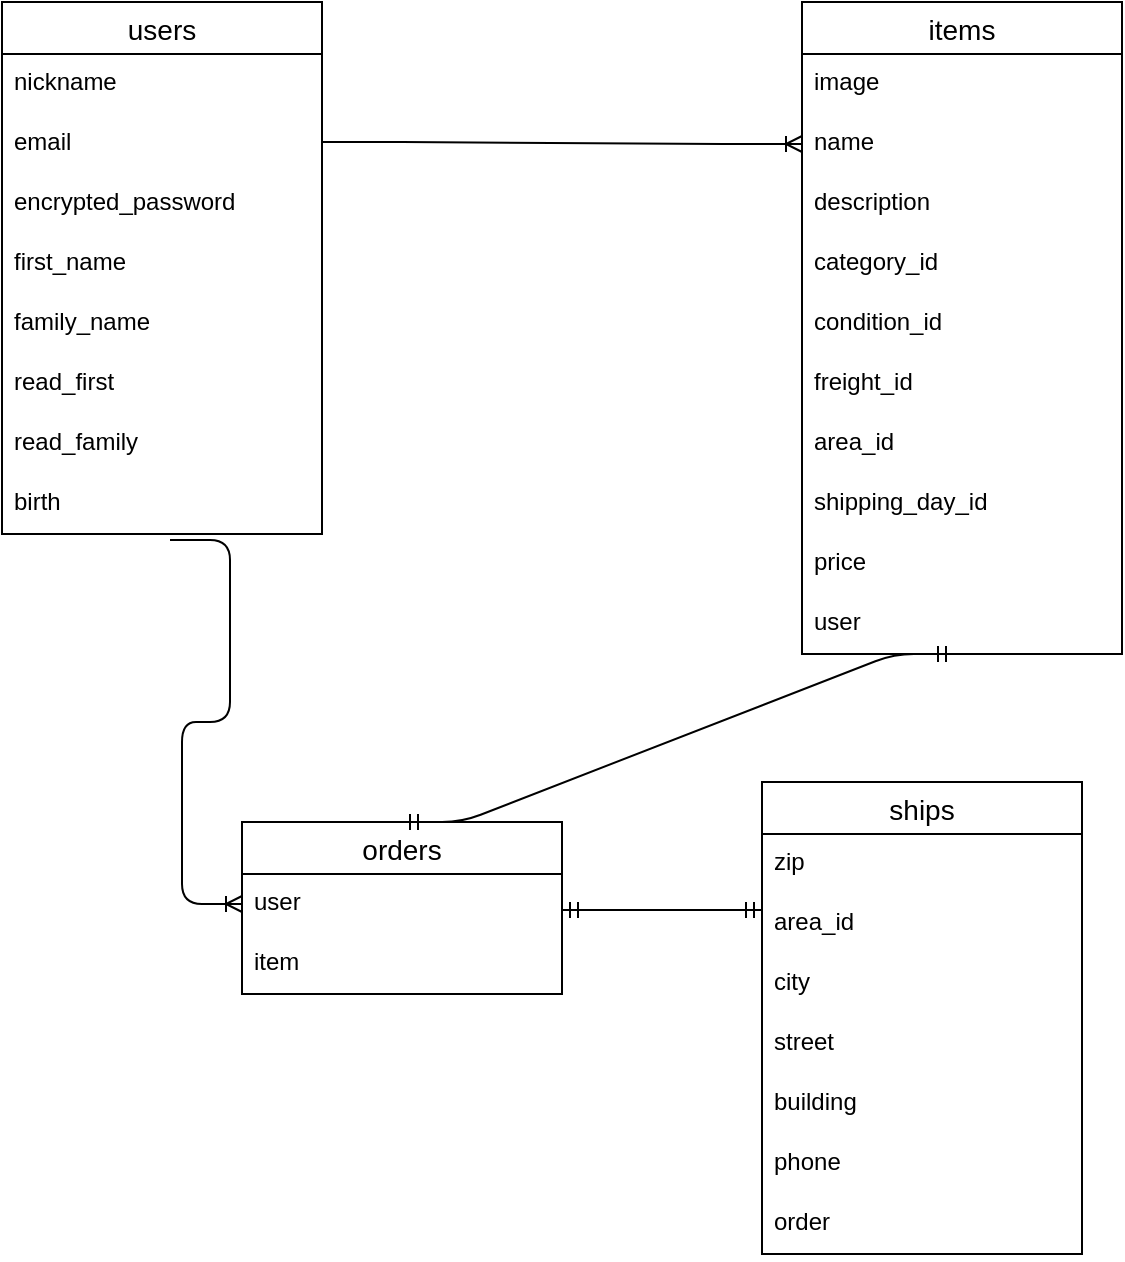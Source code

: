 <mxfile>
    <diagram id="KW58UW2e934rGyVkiSam" name="ページ1">
        <mxGraphModel dx="339" dy="330" grid="1" gridSize="10" guides="1" tooltips="1" connect="1" arrows="1" fold="1" page="1" pageScale="1" pageWidth="827" pageHeight="1169" math="0" shadow="0">
            <root>
                <mxCell id="0"/>
                <mxCell id="1" parent="0"/>
                <mxCell id="kjFW1gNks--S1kX3RG9J-20" value="users" style="swimlane;fontStyle=0;childLayout=stackLayout;horizontal=1;startSize=26;horizontalStack=0;resizeParent=1;resizeParentMax=0;resizeLast=0;collapsible=1;marginBottom=0;align=center;fontSize=14;" vertex="1" parent="1">
                    <mxGeometry x="40" y="40" width="160" height="266" as="geometry"/>
                </mxCell>
                <mxCell id="kjFW1gNks--S1kX3RG9J-22" value="nickname" style="text;strokeColor=none;fillColor=none;spacingLeft=4;spacingRight=4;overflow=hidden;rotatable=0;points=[[0,0.5],[1,0.5]];portConstraint=eastwest;fontSize=12;" vertex="1" parent="kjFW1gNks--S1kX3RG9J-20">
                    <mxGeometry y="26" width="160" height="30" as="geometry"/>
                </mxCell>
                <mxCell id="kjFW1gNks--S1kX3RG9J-23" value="email" style="text;strokeColor=none;fillColor=none;spacingLeft=4;spacingRight=4;overflow=hidden;rotatable=0;points=[[0,0.5],[1,0.5]];portConstraint=eastwest;fontSize=12;" vertex="1" parent="kjFW1gNks--S1kX3RG9J-20">
                    <mxGeometry y="56" width="160" height="30" as="geometry"/>
                </mxCell>
                <mxCell id="kjFW1gNks--S1kX3RG9J-26" value="encrypted_password" style="text;strokeColor=none;fillColor=none;spacingLeft=4;spacingRight=4;overflow=hidden;rotatable=0;points=[[0,0.5],[1,0.5]];portConstraint=eastwest;fontSize=12;" vertex="1" parent="kjFW1gNks--S1kX3RG9J-20">
                    <mxGeometry y="86" width="160" height="30" as="geometry"/>
                </mxCell>
                <mxCell id="kjFW1gNks--S1kX3RG9J-63" value="first_name" style="text;strokeColor=none;fillColor=none;spacingLeft=4;spacingRight=4;overflow=hidden;rotatable=0;points=[[0,0.5],[1,0.5]];portConstraint=eastwest;fontSize=12;" vertex="1" parent="kjFW1gNks--S1kX3RG9J-20">
                    <mxGeometry y="116" width="160" height="30" as="geometry"/>
                </mxCell>
                <mxCell id="kjFW1gNks--S1kX3RG9J-64" value="family_name " style="text;strokeColor=none;fillColor=none;spacingLeft=4;spacingRight=4;overflow=hidden;rotatable=0;points=[[0,0.5],[1,0.5]];portConstraint=eastwest;fontSize=12;" vertex="1" parent="kjFW1gNks--S1kX3RG9J-20">
                    <mxGeometry y="146" width="160" height="30" as="geometry"/>
                </mxCell>
                <mxCell id="kjFW1gNks--S1kX3RG9J-65" value="read_first " style="text;strokeColor=none;fillColor=none;spacingLeft=4;spacingRight=4;overflow=hidden;rotatable=0;points=[[0,0.5],[1,0.5]];portConstraint=eastwest;fontSize=12;" vertex="1" parent="kjFW1gNks--S1kX3RG9J-20">
                    <mxGeometry y="176" width="160" height="30" as="geometry"/>
                </mxCell>
                <mxCell id="kjFW1gNks--S1kX3RG9J-66" value="read_family " style="text;strokeColor=none;fillColor=none;spacingLeft=4;spacingRight=4;overflow=hidden;rotatable=0;points=[[0,0.5],[1,0.5]];portConstraint=eastwest;fontSize=12;" vertex="1" parent="kjFW1gNks--S1kX3RG9J-20">
                    <mxGeometry y="206" width="160" height="30" as="geometry"/>
                </mxCell>
                <mxCell id="kjFW1gNks--S1kX3RG9J-67" value="birth" style="text;strokeColor=none;fillColor=none;spacingLeft=4;spacingRight=4;overflow=hidden;rotatable=0;points=[[0,0.5],[1,0.5]];portConstraint=eastwest;fontSize=12;" vertex="1" parent="kjFW1gNks--S1kX3RG9J-20">
                    <mxGeometry y="236" width="160" height="30" as="geometry"/>
                </mxCell>
                <mxCell id="kjFW1gNks--S1kX3RG9J-27" value="items" style="swimlane;fontStyle=0;childLayout=stackLayout;horizontal=1;startSize=26;horizontalStack=0;resizeParent=1;resizeParentMax=0;resizeLast=0;collapsible=1;marginBottom=0;align=center;fontSize=14;" vertex="1" parent="1">
                    <mxGeometry x="440" y="40" width="160" height="326" as="geometry"/>
                </mxCell>
                <mxCell id="kjFW1gNks--S1kX3RG9J-28" value="image" style="text;strokeColor=none;fillColor=none;spacingLeft=4;spacingRight=4;overflow=hidden;rotatable=0;points=[[0,0.5],[1,0.5]];portConstraint=eastwest;fontSize=12;" vertex="1" parent="kjFW1gNks--S1kX3RG9J-27">
                    <mxGeometry y="26" width="160" height="30" as="geometry"/>
                </mxCell>
                <mxCell id="kjFW1gNks--S1kX3RG9J-29" value="name" style="text;strokeColor=none;fillColor=none;spacingLeft=4;spacingRight=4;overflow=hidden;rotatable=0;points=[[0,0.5],[1,0.5]];portConstraint=eastwest;fontSize=12;" vertex="1" parent="kjFW1gNks--S1kX3RG9J-27">
                    <mxGeometry y="56" width="160" height="30" as="geometry"/>
                </mxCell>
                <mxCell id="kjFW1gNks--S1kX3RG9J-31" value="description" style="text;strokeColor=none;fillColor=none;spacingLeft=4;spacingRight=4;overflow=hidden;rotatable=0;points=[[0,0.5],[1,0.5]];portConstraint=eastwest;fontSize=12;" vertex="1" parent="kjFW1gNks--S1kX3RG9J-27">
                    <mxGeometry y="86" width="160" height="30" as="geometry"/>
                </mxCell>
                <mxCell id="kjFW1gNks--S1kX3RG9J-32" value="category_id" style="text;strokeColor=none;fillColor=none;spacingLeft=4;spacingRight=4;overflow=hidden;rotatable=0;points=[[0,0.5],[1,0.5]];portConstraint=eastwest;fontSize=12;" vertex="1" parent="kjFW1gNks--S1kX3RG9J-27">
                    <mxGeometry y="116" width="160" height="30" as="geometry"/>
                </mxCell>
                <mxCell id="kjFW1gNks--S1kX3RG9J-33" value="condition_id" style="text;strokeColor=none;fillColor=none;spacingLeft=4;spacingRight=4;overflow=hidden;rotatable=0;points=[[0,0.5],[1,0.5]];portConstraint=eastwest;fontSize=12;" vertex="1" parent="kjFW1gNks--S1kX3RG9J-27">
                    <mxGeometry y="146" width="160" height="30" as="geometry"/>
                </mxCell>
                <mxCell id="kjFW1gNks--S1kX3RG9J-34" value="freight_id" style="text;strokeColor=none;fillColor=none;spacingLeft=4;spacingRight=4;overflow=hidden;rotatable=0;points=[[0,0.5],[1,0.5]];portConstraint=eastwest;fontSize=12;" vertex="1" parent="kjFW1gNks--S1kX3RG9J-27">
                    <mxGeometry y="176" width="160" height="30" as="geometry"/>
                </mxCell>
                <mxCell id="kjFW1gNks--S1kX3RG9J-35" value="area_id" style="text;strokeColor=none;fillColor=none;spacingLeft=4;spacingRight=4;overflow=hidden;rotatable=0;points=[[0,0.5],[1,0.5]];portConstraint=eastwest;fontSize=12;" vertex="1" parent="kjFW1gNks--S1kX3RG9J-27">
                    <mxGeometry y="206" width="160" height="30" as="geometry"/>
                </mxCell>
                <mxCell id="kjFW1gNks--S1kX3RG9J-36" value="shipping_day_id" style="text;strokeColor=none;fillColor=none;spacingLeft=4;spacingRight=4;overflow=hidden;rotatable=0;points=[[0,0.5],[1,0.5]];portConstraint=eastwest;fontSize=12;" vertex="1" parent="kjFW1gNks--S1kX3RG9J-27">
                    <mxGeometry y="236" width="160" height="30" as="geometry"/>
                </mxCell>
                <mxCell id="kjFW1gNks--S1kX3RG9J-37" value="price " style="text;strokeColor=none;fillColor=none;spacingLeft=4;spacingRight=4;overflow=hidden;rotatable=0;points=[[0,0.5],[1,0.5]];portConstraint=eastwest;fontSize=12;" vertex="1" parent="kjFW1gNks--S1kX3RG9J-27">
                    <mxGeometry y="266" width="160" height="30" as="geometry"/>
                </mxCell>
                <mxCell id="kjFW1gNks--S1kX3RG9J-38" value="user " style="text;strokeColor=none;fillColor=none;spacingLeft=4;spacingRight=4;overflow=hidden;rotatable=0;points=[[0,0.5],[1,0.5]];portConstraint=eastwest;fontSize=12;" vertex="1" parent="kjFW1gNks--S1kX3RG9J-27">
                    <mxGeometry y="296" width="160" height="30" as="geometry"/>
                </mxCell>
                <mxCell id="kjFW1gNks--S1kX3RG9J-46" value="orders" style="swimlane;fontStyle=0;childLayout=stackLayout;horizontal=1;startSize=26;horizontalStack=0;resizeParent=1;resizeParentMax=0;resizeLast=0;collapsible=1;marginBottom=0;align=center;fontSize=14;" vertex="1" parent="1">
                    <mxGeometry x="160" y="450" width="160" height="86" as="geometry"/>
                </mxCell>
                <mxCell id="kjFW1gNks--S1kX3RG9J-47" value="user" style="text;strokeColor=none;fillColor=none;spacingLeft=4;spacingRight=4;overflow=hidden;rotatable=0;points=[[0,0.5],[1,0.5]];portConstraint=eastwest;fontSize=12;" vertex="1" parent="kjFW1gNks--S1kX3RG9J-46">
                    <mxGeometry y="26" width="160" height="30" as="geometry"/>
                </mxCell>
                <mxCell id="kjFW1gNks--S1kX3RG9J-48" value="item" style="text;strokeColor=none;fillColor=none;spacingLeft=4;spacingRight=4;overflow=hidden;rotatable=0;points=[[0,0.5],[1,0.5]];portConstraint=eastwest;fontSize=12;" vertex="1" parent="kjFW1gNks--S1kX3RG9J-46">
                    <mxGeometry y="56" width="160" height="30" as="geometry"/>
                </mxCell>
                <mxCell id="kjFW1gNks--S1kX3RG9J-50" value="" style="edgeStyle=entityRelationEdgeStyle;fontSize=12;html=1;endArrow=ERoneToMany;entryX=0;entryY=0.5;entryDx=0;entryDy=0;" edge="1" parent="1" target="kjFW1gNks--S1kX3RG9J-29">
                    <mxGeometry width="100" height="100" relative="1" as="geometry">
                        <mxPoint x="200" y="110" as="sourcePoint"/>
                        <mxPoint x="300" y="10" as="targetPoint"/>
                    </mxGeometry>
                </mxCell>
                <mxCell id="kjFW1gNks--S1kX3RG9J-52" value="" style="edgeStyle=entityRelationEdgeStyle;fontSize=12;html=1;endArrow=ERmandOne;startArrow=ERmandOne;entryX=0.475;entryY=1;entryDx=0;entryDy=0;entryPerimeter=0;exitX=0.5;exitY=0;exitDx=0;exitDy=0;" edge="1" parent="1" source="kjFW1gNks--S1kX3RG9J-46" target="kjFW1gNks--S1kX3RG9J-38">
                    <mxGeometry width="100" height="100" relative="1" as="geometry">
                        <mxPoint x="450" y="290" as="sourcePoint"/>
                        <mxPoint x="550" y="190" as="targetPoint"/>
                    </mxGeometry>
                </mxCell>
                <mxCell id="kjFW1gNks--S1kX3RG9J-53" value="" style="edgeStyle=entityRelationEdgeStyle;fontSize=12;html=1;endArrow=ERoneToMany;entryX=0;entryY=0.5;entryDx=0;entryDy=0;exitX=0.525;exitY=1.1;exitDx=0;exitDy=0;exitPerimeter=0;" edge="1" parent="1" source="kjFW1gNks--S1kX3RG9J-67" target="kjFW1gNks--S1kX3RG9J-47">
                    <mxGeometry width="100" height="100" relative="1" as="geometry">
                        <mxPoint x="110" y="156" as="sourcePoint"/>
                        <mxPoint x="350" y="157" as="targetPoint"/>
                    </mxGeometry>
                </mxCell>
                <mxCell id="kjFW1gNks--S1kX3RG9J-54" value="" style="edgeStyle=entityRelationEdgeStyle;fontSize=12;html=1;endArrow=ERmandOne;startArrow=ERmandOne;exitX=0.5;exitY=0;exitDx=0;exitDy=0;" edge="1" parent="1">
                    <mxGeometry width="100" height="100" relative="1" as="geometry">
                        <mxPoint x="320" y="494" as="sourcePoint"/>
                        <mxPoint x="420" y="494" as="targetPoint"/>
                    </mxGeometry>
                </mxCell>
                <mxCell id="kjFW1gNks--S1kX3RG9J-55" value="ships" style="swimlane;fontStyle=0;childLayout=stackLayout;horizontal=1;startSize=26;horizontalStack=0;resizeParent=1;resizeParentMax=0;resizeLast=0;collapsible=1;marginBottom=0;align=center;fontSize=14;" vertex="1" parent="1">
                    <mxGeometry x="420" y="430" width="160" height="236" as="geometry"/>
                </mxCell>
                <mxCell id="kjFW1gNks--S1kX3RG9J-56" value="zip" style="text;strokeColor=none;fillColor=none;spacingLeft=4;spacingRight=4;overflow=hidden;rotatable=0;points=[[0,0.5],[1,0.5]];portConstraint=eastwest;fontSize=12;" vertex="1" parent="kjFW1gNks--S1kX3RG9J-55">
                    <mxGeometry y="26" width="160" height="30" as="geometry"/>
                </mxCell>
                <mxCell id="kjFW1gNks--S1kX3RG9J-57" value="area_id  " style="text;strokeColor=none;fillColor=none;spacingLeft=4;spacingRight=4;overflow=hidden;rotatable=0;points=[[0,0.5],[1,0.5]];portConstraint=eastwest;fontSize=12;" vertex="1" parent="kjFW1gNks--S1kX3RG9J-55">
                    <mxGeometry y="56" width="160" height="30" as="geometry"/>
                </mxCell>
                <mxCell id="kjFW1gNks--S1kX3RG9J-58" value="city" style="text;strokeColor=none;fillColor=none;spacingLeft=4;spacingRight=4;overflow=hidden;rotatable=0;points=[[0,0.5],[1,0.5]];portConstraint=eastwest;fontSize=12;" vertex="1" parent="kjFW1gNks--S1kX3RG9J-55">
                    <mxGeometry y="86" width="160" height="30" as="geometry"/>
                </mxCell>
                <mxCell id="kjFW1gNks--S1kX3RG9J-59" value="street" style="text;strokeColor=none;fillColor=none;spacingLeft=4;spacingRight=4;overflow=hidden;rotatable=0;points=[[0,0.5],[1,0.5]];portConstraint=eastwest;fontSize=12;" vertex="1" parent="kjFW1gNks--S1kX3RG9J-55">
                    <mxGeometry y="116" width="160" height="30" as="geometry"/>
                </mxCell>
                <mxCell id="kjFW1gNks--S1kX3RG9J-60" value="building " style="text;strokeColor=none;fillColor=none;spacingLeft=4;spacingRight=4;overflow=hidden;rotatable=0;points=[[0,0.5],[1,0.5]];portConstraint=eastwest;fontSize=12;" vertex="1" parent="kjFW1gNks--S1kX3RG9J-55">
                    <mxGeometry y="146" width="160" height="30" as="geometry"/>
                </mxCell>
                <mxCell id="kjFW1gNks--S1kX3RG9J-61" value="phone" style="text;strokeColor=none;fillColor=none;spacingLeft=4;spacingRight=4;overflow=hidden;rotatable=0;points=[[0,0.5],[1,0.5]];portConstraint=eastwest;fontSize=12;" vertex="1" parent="kjFW1gNks--S1kX3RG9J-55">
                    <mxGeometry y="176" width="160" height="30" as="geometry"/>
                </mxCell>
                <mxCell id="kjFW1gNks--S1kX3RG9J-62" value="order" style="text;strokeColor=none;fillColor=none;spacingLeft=4;spacingRight=4;overflow=hidden;rotatable=0;points=[[0,0.5],[1,0.5]];portConstraint=eastwest;fontSize=12;" vertex="1" parent="kjFW1gNks--S1kX3RG9J-55">
                    <mxGeometry y="206" width="160" height="30" as="geometry"/>
                </mxCell>
            </root>
        </mxGraphModel>
    </diagram>
</mxfile>